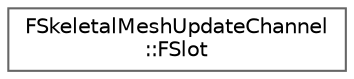 digraph "Graphical Class Hierarchy"
{
 // INTERACTIVE_SVG=YES
 // LATEX_PDF_SIZE
  bgcolor="transparent";
  edge [fontname=Helvetica,fontsize=10,labelfontname=Helvetica,labelfontsize=10];
  node [fontname=Helvetica,fontsize=10,shape=box,height=0.2,width=0.4];
  rankdir="LR";
  Node0 [id="Node000000",label="FSkeletalMeshUpdateChannel\l::FSlot",height=0.2,width=0.4,color="grey40", fillcolor="white", style="filled",URL="$d4/d30/structFSkeletalMeshUpdateChannel_1_1FSlot.html",tooltip=" "];
}
